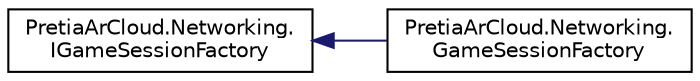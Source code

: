 digraph "Graphical Class Hierarchy"
{
 // LATEX_PDF_SIZE
  edge [fontname="Helvetica",fontsize="10",labelfontname="Helvetica",labelfontsize="10"];
  node [fontname="Helvetica",fontsize="10",shape=record];
  rankdir="LR";
  Node0 [label="PretiaArCloud.Networking.\lIGameSessionFactory",height=0.2,width=0.4,color="black", fillcolor="white", style="filled",URL="$interfacePretiaArCloud_1_1Networking_1_1IGameSessionFactory.html",tooltip=" "];
  Node0 -> Node1 [dir="back",color="midnightblue",fontsize="10",style="solid",fontname="Helvetica"];
  Node1 [label="PretiaArCloud.Networking.\lGameSessionFactory",height=0.2,width=0.4,color="black", fillcolor="white", style="filled",URL="$classPretiaArCloud_1_1Networking_1_1GameSessionFactory.html",tooltip=" "];
}
